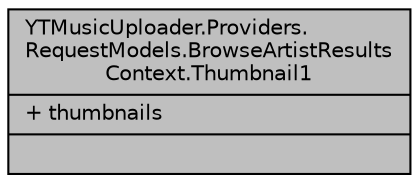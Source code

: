 digraph "YTMusicUploader.Providers.RequestModels.BrowseArtistResultsContext.Thumbnail1"
{
 // LATEX_PDF_SIZE
  edge [fontname="Helvetica",fontsize="10",labelfontname="Helvetica",labelfontsize="10"];
  node [fontname="Helvetica",fontsize="10",shape=record];
  Node1 [label="{YTMusicUploader.Providers.\lRequestModels.BrowseArtistResults\lContext.Thumbnail1\n|+ thumbnails\l|}",height=0.2,width=0.4,color="black", fillcolor="grey75", style="filled", fontcolor="black",tooltip=" "];
}
